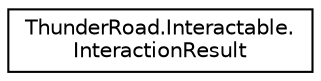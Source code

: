 digraph "Graphical Class Hierarchy"
{
 // LATEX_PDF_SIZE
  edge [fontname="Helvetica",fontsize="10",labelfontname="Helvetica",labelfontsize="10"];
  node [fontname="Helvetica",fontsize="10",shape=record];
  rankdir="LR";
  Node0 [label="ThunderRoad.Interactable.\lInteractionResult",height=0.2,width=0.4,color="black", fillcolor="white", style="filled",URL="$class_thunder_road_1_1_interactable_1_1_interaction_result.html",tooltip="Class InteractionResult."];
}
